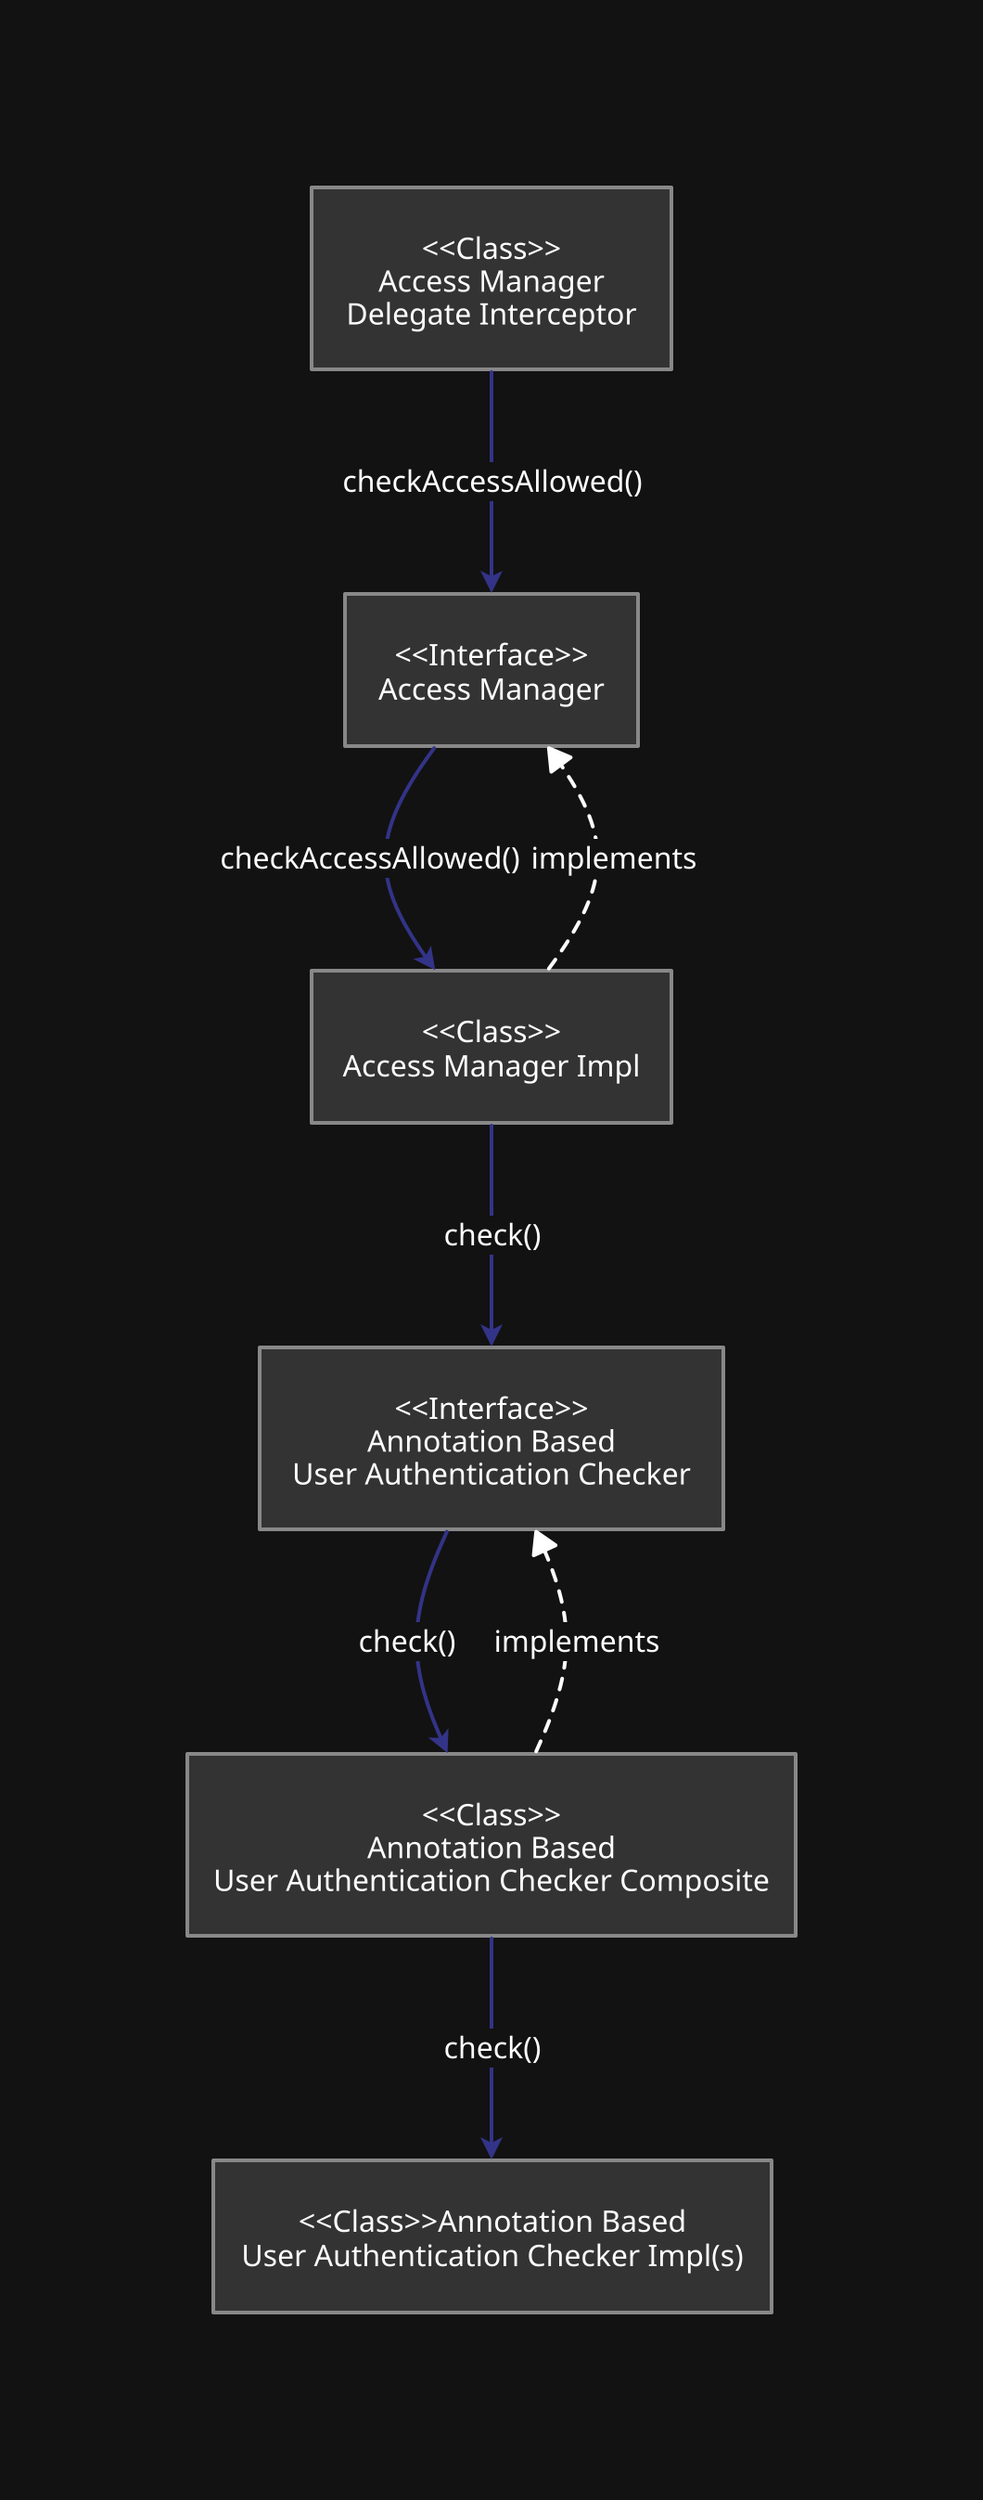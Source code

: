 style: {
  fill: "#121212"
}

vars: {
  white: "#fefefe"
  blue: "#333388"

  blockStroke: "#888888"
  blockColor: "#333333"
  background: "#121212"
}

classes: {
  Block: {
    style: {
      font-color: ${white}
      fill: ${blockColor}
      stroke: ${blockStroke}
    }
  }

  ImplementsConnection: {
    style: {
      stroke: ${white}
      font-color: ${white}
      stroke-dash: 3
    }
    target-arrowhead.style.filled: false
    label: implements
  }

  DependencyConnection: {
    style: {
      stroke: ${white}
      font-color: ${white}
    }
    label: dependency
  }

  CallFunctionConnection: {
    style: {
      stroke: ${blue}
      font-color: ${white}
    }
    target-arrowhead.shape: arrow
  }
}

delegateInterceptor: <<Class>>\nAccess Manager\nDelegate Interceptor {
  class: Block
}

delegateInterceptor -> manager: {
  class: CallFunctionConnection
  label: checkAccessAllowed()
}

manager: <<Interface>>\nAccess Manager {
  class: Block
}

managerImpl: <<Class>>\nAccess Manager Impl {
  class: Block
}

managerImpl -> manager: {class: ImplementsConnection}
manager -> managerImpl: {
  class: CallFunctionConnection
  label: checkAccessAllowed()
}
managerImpl -> checker: {
  class: CallFunctionConnection
  label: check()
}

checker: <<Interface>>\nAnnotation Based\nUser Authentication Checker {
  class: Block
}

checkerComposite: <<Class>>\nAnnotation Based\nUser Authentication Checker Composite {
  class: Block
}

checkerComposite -> checker: {class: ImplementsConnection}
checker -> checkerComposite: {
  class: CallFunctionConnection
  label: check()
}

checkerImpls: <<Class>>\Annotation Based\nUser Authentication Checker Impl(s) {
  class: Block
}

checkerComposite -> checkerImpls: {
  class: CallFunctionConnection
  label: check()
}
